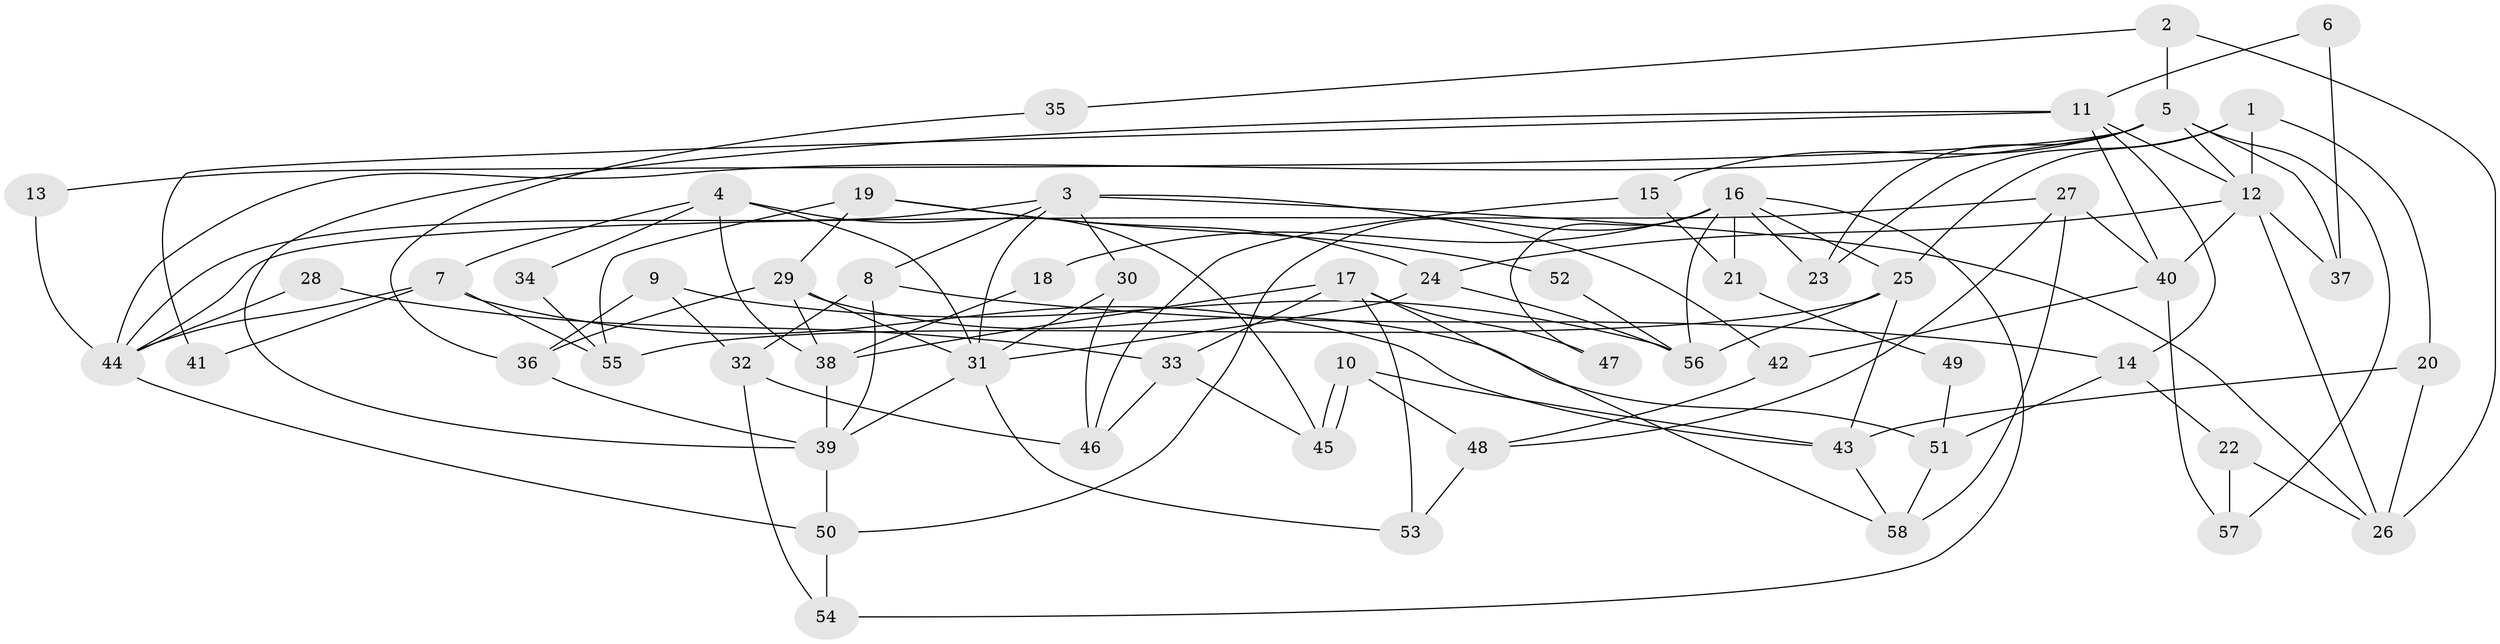 // coarse degree distribution, {5: 0.13043478260869565, 6: 0.13043478260869565, 2: 0.13043478260869565, 3: 0.2608695652173913, 1: 0.043478260869565216, 4: 0.17391304347826086, 7: 0.08695652173913043, 12: 0.043478260869565216}
// Generated by graph-tools (version 1.1) at 2025/54/03/04/25 21:54:37]
// undirected, 58 vertices, 116 edges
graph export_dot {
graph [start="1"]
  node [color=gray90,style=filled];
  1;
  2;
  3;
  4;
  5;
  6;
  7;
  8;
  9;
  10;
  11;
  12;
  13;
  14;
  15;
  16;
  17;
  18;
  19;
  20;
  21;
  22;
  23;
  24;
  25;
  26;
  27;
  28;
  29;
  30;
  31;
  32;
  33;
  34;
  35;
  36;
  37;
  38;
  39;
  40;
  41;
  42;
  43;
  44;
  45;
  46;
  47;
  48;
  49;
  50;
  51;
  52;
  53;
  54;
  55;
  56;
  57;
  58;
  1 -- 12;
  1 -- 20;
  1 -- 23;
  1 -- 25;
  2 -- 5;
  2 -- 26;
  2 -- 35;
  3 -- 44;
  3 -- 26;
  3 -- 8;
  3 -- 30;
  3 -- 31;
  3 -- 42;
  4 -- 31;
  4 -- 38;
  4 -- 7;
  4 -- 34;
  4 -- 45;
  5 -- 44;
  5 -- 23;
  5 -- 12;
  5 -- 13;
  5 -- 15;
  5 -- 37;
  5 -- 57;
  6 -- 11;
  6 -- 37;
  7 -- 44;
  7 -- 41;
  7 -- 43;
  7 -- 55;
  8 -- 32;
  8 -- 14;
  8 -- 39;
  9 -- 56;
  9 -- 36;
  9 -- 32;
  10 -- 45;
  10 -- 45;
  10 -- 43;
  10 -- 48;
  11 -- 39;
  11 -- 40;
  11 -- 12;
  11 -- 14;
  11 -- 41;
  12 -- 24;
  12 -- 26;
  12 -- 37;
  12 -- 40;
  13 -- 44;
  14 -- 22;
  14 -- 51;
  15 -- 46;
  15 -- 21;
  16 -- 25;
  16 -- 56;
  16 -- 18;
  16 -- 21;
  16 -- 23;
  16 -- 47;
  16 -- 50;
  16 -- 54;
  17 -- 58;
  17 -- 33;
  17 -- 38;
  17 -- 47;
  17 -- 53;
  18 -- 38;
  19 -- 55;
  19 -- 24;
  19 -- 29;
  19 -- 52;
  20 -- 43;
  20 -- 26;
  21 -- 49;
  22 -- 57;
  22 -- 26;
  24 -- 31;
  24 -- 56;
  25 -- 43;
  25 -- 55;
  25 -- 56;
  27 -- 48;
  27 -- 40;
  27 -- 44;
  27 -- 58;
  28 -- 44;
  28 -- 33;
  29 -- 31;
  29 -- 36;
  29 -- 38;
  29 -- 51;
  30 -- 31;
  30 -- 46;
  31 -- 39;
  31 -- 53;
  32 -- 54;
  32 -- 46;
  33 -- 46;
  33 -- 45;
  34 -- 55;
  35 -- 36;
  36 -- 39;
  38 -- 39;
  39 -- 50;
  40 -- 42;
  40 -- 57;
  42 -- 48;
  43 -- 58;
  44 -- 50;
  48 -- 53;
  49 -- 51;
  50 -- 54;
  51 -- 58;
  52 -- 56;
}
